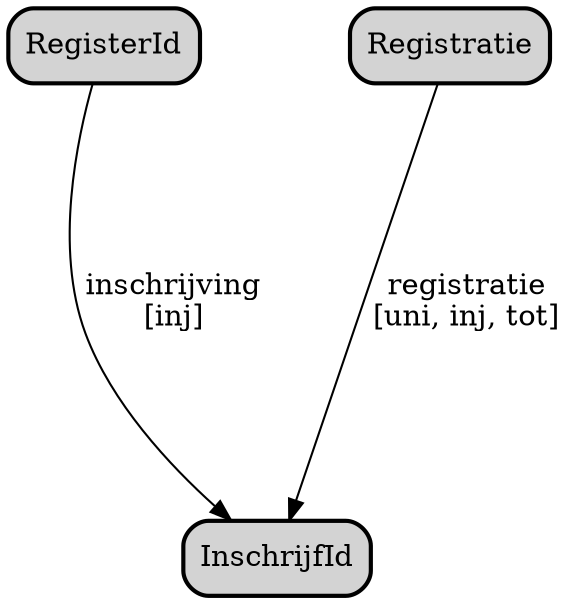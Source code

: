 digraph {
	graph [bgcolor=white,
		landscape=false,
		mode=ipsep,
		nodesep=1,
		outputorder=edgesfirst,
		overlap=voronoi,
		rank=same,
		rankdir=TB,
		ranksep=2.5,
		remincross=true,
		sep=0.8
	];
	node [bgcolor=lightgray,
		label="\N",
		shape=box,
		style="rounded,filled,bold"
	];
	edge [color=black,
		len=4
	];
	cpt_1	[label=InschrijfId];
	cpt_2	[label=RegisterId];
	cpt_2 -> cpt_1	[label="inschrijving\n[inj]"];
	cpt_3	[label=Registratie];
	cpt_3 -> cpt_1	[label="registratie\n[uni, inj, tot]"];
}
